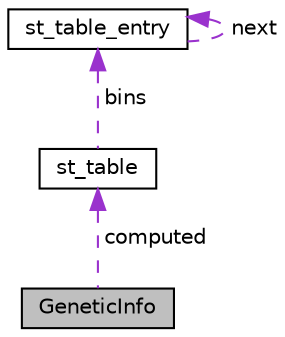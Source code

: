 digraph "GeneticInfo"
{
  edge [fontname="Helvetica",fontsize="10",labelfontname="Helvetica",labelfontsize="10"];
  node [fontname="Helvetica",fontsize="10",shape=record];
  Node1 [label="GeneticInfo",height=0.2,width=0.4,color="black", fillcolor="grey75", style="filled", fontcolor="black"];
  Node2 -> Node1 [dir="back",color="darkorchid3",fontsize="10",style="dashed",label=" computed" ,fontname="Helvetica"];
  Node2 [label="st_table",height=0.2,width=0.4,color="black", fillcolor="white", style="filled",URL="$structst__table.html",tooltip="Symbol table header. "];
  Node3 -> Node2 [dir="back",color="darkorchid3",fontsize="10",style="dashed",label=" bins" ,fontname="Helvetica"];
  Node3 [label="st_table_entry",height=0.2,width=0.4,color="black", fillcolor="white", style="filled",URL="$structst__table__entry.html",tooltip="Symbol table entry. "];
  Node3 -> Node3 [dir="back",color="darkorchid3",fontsize="10",style="dashed",label=" next" ,fontname="Helvetica"];
}
